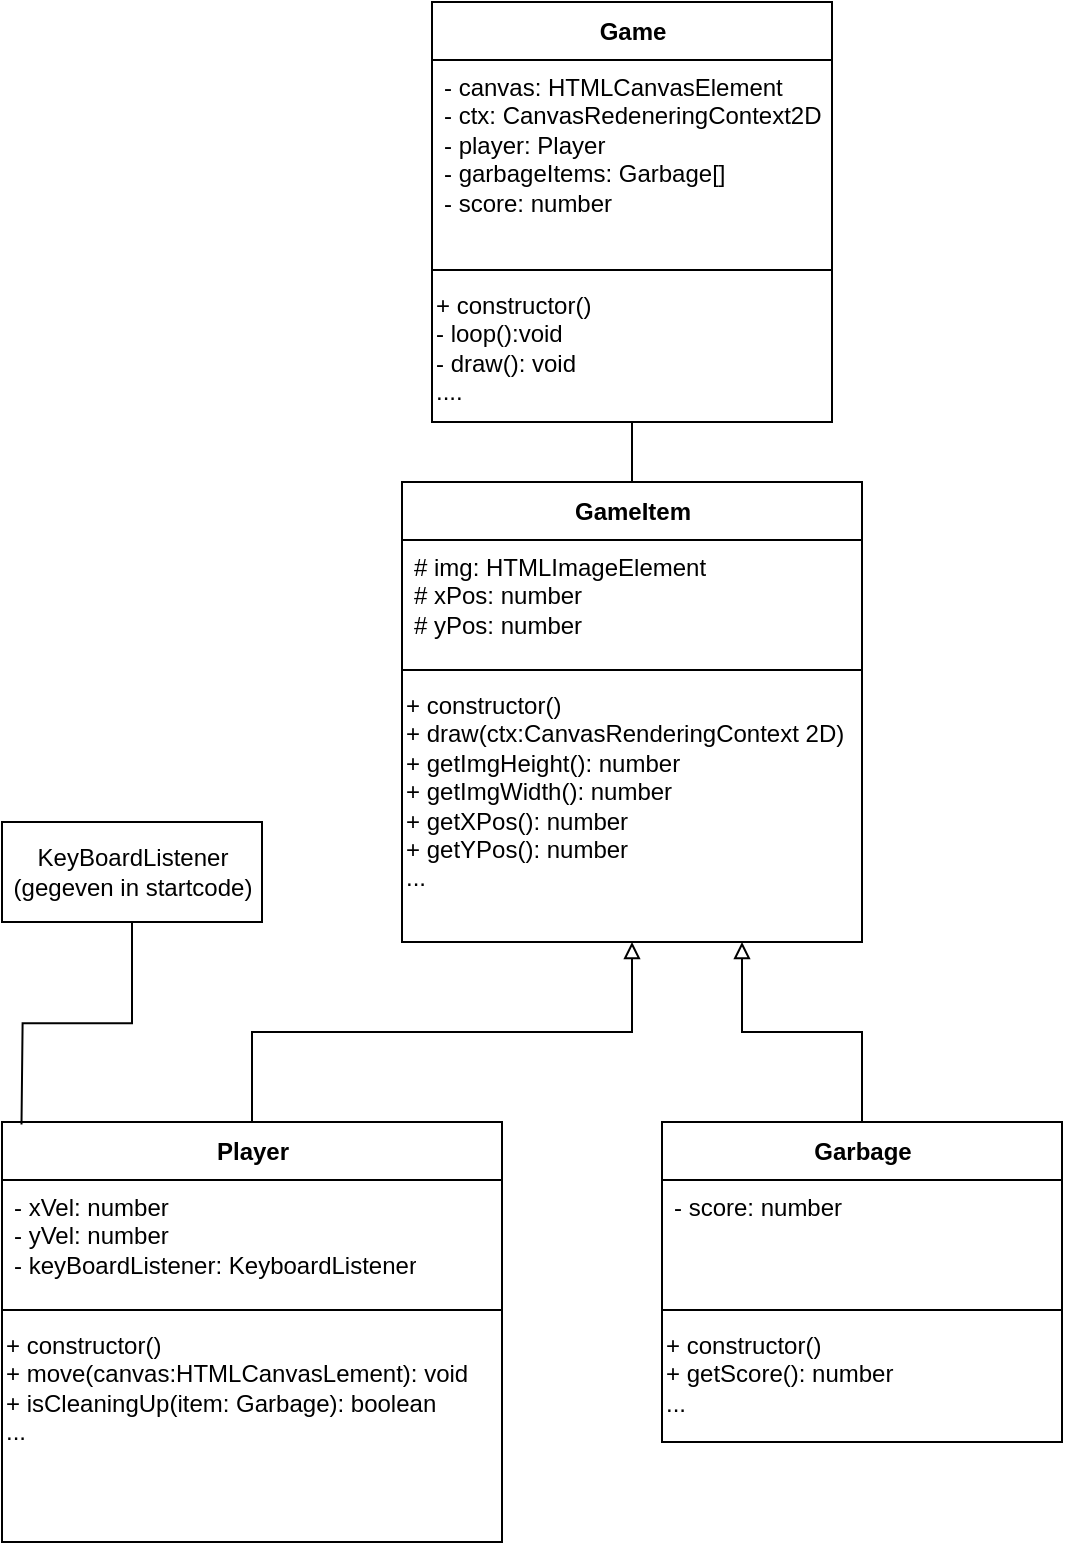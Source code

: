 <mxfile>
    <diagram id="kC0aYJs6gGP8POVYaGc8" name="Page-1">
        <mxGraphModel dx="1135" dy="674" grid="1" gridSize="10" guides="1" tooltips="1" connect="1" arrows="1" fold="1" page="1" pageScale="1" pageWidth="827" pageHeight="1169" math="0" shadow="0">
            <root>
                <mxCell id="0"/>
                <mxCell id="1" parent="0"/>
                <mxCell id="2" value="Game" style="swimlane;fontStyle=1;align=center;verticalAlign=middle;childLayout=stackLayout;horizontal=1;startSize=29;horizontalStack=0;resizeParent=1;resizeParentMax=0;resizeLast=0;collapsible=0;marginBottom=0;html=1;" parent="1" vertex="1">
                    <mxGeometry x="285" y="40" width="200" height="210" as="geometry"/>
                </mxCell>
                <mxCell id="4" value="- canvas: HTMLCanvasElement&lt;br&gt;- ctx: CanvasRedeneringContext2D&lt;br&gt;- player: Player&lt;br&gt;- garbageItems: Garbage[]&lt;br&gt;- score: number" style="text;html=1;strokeColor=none;fillColor=none;align=left;verticalAlign=top;spacingLeft=4;spacingRight=4;overflow=hidden;rotatable=0;points=[[0,0.5],[1,0.5]];portConstraint=eastwest;" parent="2" vertex="1">
                    <mxGeometry y="29" width="200" height="101" as="geometry"/>
                </mxCell>
                <mxCell id="5" value="" style="line;strokeWidth=1;fillColor=none;align=left;verticalAlign=middle;spacingTop=-1;spacingLeft=3;spacingRight=3;rotatable=0;labelPosition=right;points=[];portConstraint=eastwest;" parent="2" vertex="1">
                    <mxGeometry y="130" width="200" height="8" as="geometry"/>
                </mxCell>
                <mxCell id="6" value="&lt;font face=&quot;helvetica&quot;&gt;+ constructor()&lt;br&gt;- loop():void&lt;br&gt;- draw(): void&lt;br&gt;....&lt;br&gt;&lt;/font&gt;" style="text;whiteSpace=wrap;html=1;" parent="2" vertex="1">
                    <mxGeometry y="138" width="200" height="72" as="geometry"/>
                </mxCell>
                <mxCell id="8" value="GameItem" style="swimlane;fontStyle=1;align=center;verticalAlign=middle;childLayout=stackLayout;horizontal=1;startSize=29;horizontalStack=0;resizeParent=1;resizeParentMax=0;resizeLast=0;collapsible=0;marginBottom=0;html=1;" parent="1" vertex="1">
                    <mxGeometry x="270" y="280" width="230" height="230" as="geometry"/>
                </mxCell>
                <mxCell id="9" value="# img: HTMLImageElement&lt;br&gt;# xPos: number&lt;br&gt;# yPos: number&lt;br&gt;" style="text;html=1;strokeColor=none;fillColor=none;align=left;verticalAlign=top;spacingLeft=4;spacingRight=4;overflow=hidden;rotatable=0;points=[[0,0.5],[1,0.5]];portConstraint=eastwest;" parent="8" vertex="1">
                    <mxGeometry y="29" width="230" height="61" as="geometry"/>
                </mxCell>
                <mxCell id="10" value="" style="line;strokeWidth=1;fillColor=none;align=left;verticalAlign=middle;spacingTop=-1;spacingLeft=3;spacingRight=3;rotatable=0;labelPosition=right;points=[];portConstraint=eastwest;" parent="8" vertex="1">
                    <mxGeometry y="90" width="230" height="8" as="geometry"/>
                </mxCell>
                <mxCell id="11" value="&lt;font face=&quot;helvetica&quot;&gt;+ constructor()&lt;br&gt;+ draw(ctx:CanvasRenderingContext 2D)&lt;br&gt;+ getImgHeight(): number&lt;br&gt;+ getImgWidth(): number&lt;br&gt;+ getXPos(): number&lt;br&gt;+ getYPos(): number&lt;br&gt;...&lt;br&gt;&lt;/font&gt;" style="text;whiteSpace=wrap;html=1;" parent="8" vertex="1">
                    <mxGeometry y="98" width="230" height="132" as="geometry"/>
                </mxCell>
                <mxCell id="13" style="edgeStyle=orthogonalEdgeStyle;rounded=0;orthogonalLoop=1;jettySize=auto;html=1;entryX=0.5;entryY=0;entryDx=0;entryDy=0;endArrow=none;endFill=0;" parent="1" source="6" target="8" edge="1">
                    <mxGeometry relative="1" as="geometry"/>
                </mxCell>
                <mxCell id="22" style="edgeStyle=orthogonalEdgeStyle;rounded=0;orthogonalLoop=1;jettySize=auto;html=1;endArrow=block;endFill=0;" parent="1" source="14" target="11" edge="1">
                    <mxGeometry relative="1" as="geometry"/>
                </mxCell>
                <mxCell id="14" value="Player" style="swimlane;fontStyle=1;align=center;verticalAlign=middle;childLayout=stackLayout;horizontal=1;startSize=29;horizontalStack=0;resizeParent=1;resizeParentMax=0;resizeLast=0;collapsible=0;marginBottom=0;html=1;" parent="1" vertex="1">
                    <mxGeometry x="70" y="600" width="250" height="210" as="geometry"/>
                </mxCell>
                <mxCell id="15" value="- xVel: number&lt;br&gt;- yVel: number&lt;br&gt;- keyBoardListener: KeyboardListener" style="text;html=1;strokeColor=none;fillColor=none;align=left;verticalAlign=top;spacingLeft=4;spacingRight=4;overflow=hidden;rotatable=0;points=[[0,0.5],[1,0.5]];portConstraint=eastwest;" parent="14" vertex="1">
                    <mxGeometry y="29" width="250" height="61" as="geometry"/>
                </mxCell>
                <mxCell id="16" value="" style="line;strokeWidth=1;fillColor=none;align=left;verticalAlign=middle;spacingTop=-1;spacingLeft=3;spacingRight=3;rotatable=0;labelPosition=right;points=[];portConstraint=eastwest;" parent="14" vertex="1">
                    <mxGeometry y="90" width="250" height="8" as="geometry"/>
                </mxCell>
                <mxCell id="17" value="&lt;font face=&quot;helvetica&quot;&gt;+ constructor()&lt;br&gt;+ move(canvas:HTMLCanvasLement): void&lt;br&gt;+ isCleaningUp(item: Garbage): boolean&lt;br&gt;...&lt;br&gt;&lt;/font&gt;" style="text;whiteSpace=wrap;html=1;" parent="14" vertex="1">
                    <mxGeometry y="98" width="250" height="112" as="geometry"/>
                </mxCell>
                <mxCell id="24" style="edgeStyle=orthogonalEdgeStyle;rounded=0;orthogonalLoop=1;jettySize=auto;html=1;endArrow=block;endFill=0;" parent="1" source="18" target="11" edge="1">
                    <mxGeometry relative="1" as="geometry">
                        <Array as="points">
                            <mxPoint x="500" y="555"/>
                            <mxPoint x="440" y="555"/>
                        </Array>
                    </mxGeometry>
                </mxCell>
                <mxCell id="18" value="Garbage" style="swimlane;fontStyle=1;align=center;verticalAlign=middle;childLayout=stackLayout;horizontal=1;startSize=29;horizontalStack=0;resizeParent=1;resizeParentMax=0;resizeLast=0;collapsible=0;marginBottom=0;html=1;" parent="1" vertex="1">
                    <mxGeometry x="400" y="600" width="200" height="160" as="geometry"/>
                </mxCell>
                <mxCell id="19" value="- score: number" style="text;html=1;strokeColor=none;fillColor=none;align=left;verticalAlign=top;spacingLeft=4;spacingRight=4;overflow=hidden;rotatable=0;points=[[0,0.5],[1,0.5]];portConstraint=eastwest;" parent="18" vertex="1">
                    <mxGeometry y="29" width="200" height="61" as="geometry"/>
                </mxCell>
                <mxCell id="20" value="" style="line;strokeWidth=1;fillColor=none;align=left;verticalAlign=middle;spacingTop=-1;spacingLeft=3;spacingRight=3;rotatable=0;labelPosition=right;points=[];portConstraint=eastwest;" parent="18" vertex="1">
                    <mxGeometry y="90" width="200" height="8" as="geometry"/>
                </mxCell>
                <mxCell id="21" value="&lt;font face=&quot;helvetica&quot;&gt;+ constructor()&lt;br&gt;+ getScore(): number&lt;br&gt;...&lt;br&gt;&lt;/font&gt;" style="text;whiteSpace=wrap;html=1;" parent="18" vertex="1">
                    <mxGeometry y="98" width="200" height="62" as="geometry"/>
                </mxCell>
                <mxCell id="25" style="edgeStyle=orthogonalEdgeStyle;rounded=0;orthogonalLoop=1;jettySize=auto;html=1;entryX=0.039;entryY=0.006;entryDx=0;entryDy=0;entryPerimeter=0;endArrow=none;endFill=0;" parent="1" source="26" edge="1">
                    <mxGeometry relative="1" as="geometry">
                        <mxPoint x="79.75" y="601.26" as="targetPoint"/>
                    </mxGeometry>
                </mxCell>
                <mxCell id="26" value="KeyBoardListener&lt;br&gt;(gegeven in startcode)" style="html=1;" parent="1" vertex="1">
                    <mxGeometry x="70" y="450" width="130" height="50" as="geometry"/>
                </mxCell>
            </root>
        </mxGraphModel>
    </diagram>
</mxfile>